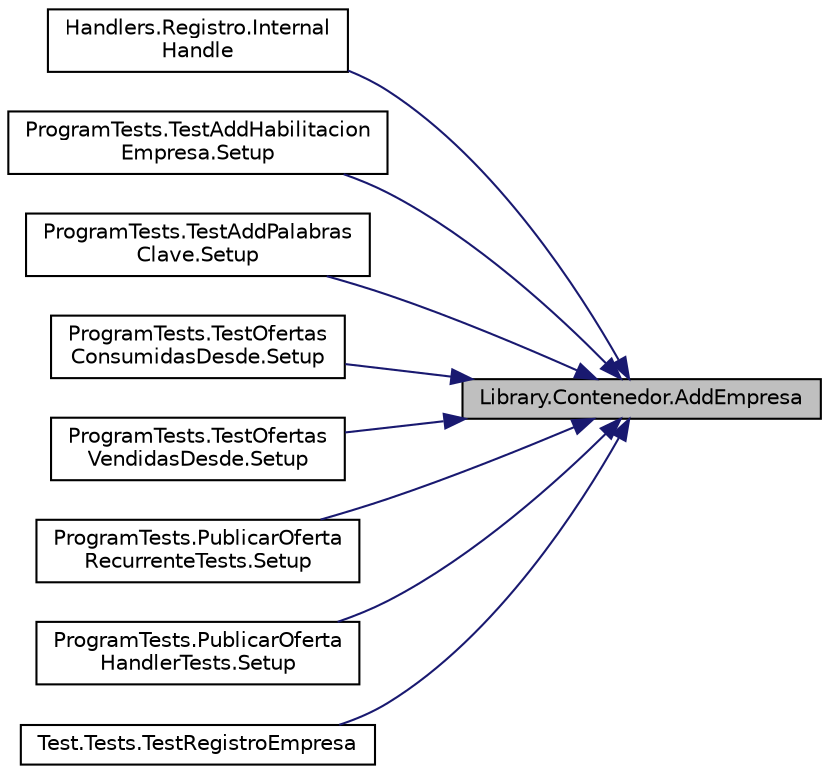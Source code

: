 digraph "Library.Contenedor.AddEmpresa"
{
 // INTERACTIVE_SVG=YES
 // LATEX_PDF_SIZE
  edge [fontname="Helvetica",fontsize="10",labelfontname="Helvetica",labelfontsize="10"];
  node [fontname="Helvetica",fontsize="10",shape=record];
  rankdir="RL";
  Node1 [label="Library.Contenedor.AddEmpresa",height=0.2,width=0.4,color="black", fillcolor="grey75", style="filled", fontcolor="black",tooltip="Agrega una empresa al diccioanrio de empresas."];
  Node1 -> Node2 [dir="back",color="midnightblue",fontsize="10",style="solid",fontname="Helvetica"];
  Node2 [label="Handlers.Registro.Internal\lHandle",height=0.2,width=0.4,color="black", fillcolor="white", style="filled",URL="$classHandlers_1_1Registro.html#a4fd7f856f6aa93b7daf36b15ac826800",tooltip="Procesa el comando \"/registro\", en el caso de que el usuario se encuentre en la lista de invitados...."];
  Node1 -> Node3 [dir="back",color="midnightblue",fontsize="10",style="solid",fontname="Helvetica"];
  Node3 [label="ProgramTests.TestAddHabilitacion\lEmpresa.Setup",height=0.2,width=0.4,color="black", fillcolor="white", style="filled",URL="$classProgramTests_1_1TestAddHabilitacionEmpresa.html#ad7d204586b4c2dd00f747fb0ef70ece5",tooltip="Crea una instancia de rubro, emprendedor, dos empresas, clasificación y dos ofertas para la búsqueda...."];
  Node1 -> Node4 [dir="back",color="midnightblue",fontsize="10",style="solid",fontname="Helvetica"];
  Node4 [label="ProgramTests.TestAddPalabras\lClave.Setup",height=0.2,width=0.4,color="black", fillcolor="white", style="filled",URL="$classProgramTests_1_1TestAddPalabrasClave.html#a32e9aa6619b251685c45d329173e85ea",tooltip="Crea una instancia de rubro, emprendedor, dos empresas, clasificación y dos ofertas para la búsqueda...."];
  Node1 -> Node5 [dir="back",color="midnightblue",fontsize="10",style="solid",fontname="Helvetica"];
  Node5 [label="ProgramTests.TestOfertas\lConsumidasDesde.Setup",height=0.2,width=0.4,color="black", fillcolor="white", style="filled",URL="$classProgramTests_1_1TestOfertasConsumidasDesde.html#aaff290ad2dcfbff856cd0468d0a42caa",tooltip="Crea una Empresa y un emprendedor (Asi como un rubro). Luego se crea la oferta de la empresa Luego se..."];
  Node1 -> Node6 [dir="back",color="midnightblue",fontsize="10",style="solid",fontname="Helvetica"];
  Node6 [label="ProgramTests.TestOfertas\lVendidasDesde.Setup",height=0.2,width=0.4,color="black", fillcolor="white", style="filled",URL="$classProgramTests_1_1TestOfertasVendidasDesde.html#a684bded4cd2ca3caffc53194202c02b0",tooltip="Crea una Empresa y un emprendedor (Asi como un rubro). Luego se crea la oferta de la empresa Luego se..."];
  Node1 -> Node7 [dir="back",color="midnightblue",fontsize="10",style="solid",fontname="Helvetica"];
  Node7 [label="ProgramTests.PublicarOferta\lRecurrenteTests.Setup",height=0.2,width=0.4,color="black", fillcolor="white", style="filled",URL="$classProgramTests_1_1PublicarOfertaRecurrenteTests.html#ae26d8d50242f910f8c577f1c214577cf",tooltip="Crea una instancia de clasificacion, de rubro, de contenedor, el handler a utilizar,..."];
  Node1 -> Node8 [dir="back",color="midnightblue",fontsize="10",style="solid",fontname="Helvetica"];
  Node8 [label="ProgramTests.PublicarOferta\lHandlerTests.Setup",height=0.2,width=0.4,color="black", fillcolor="white", style="filled",URL="$classProgramTests_1_1PublicarOfertaHandlerTests.html#a26925d20dbcf3ed61a031f5f7db630f6",tooltip="Crea una instancia de clasificacion, de rubro, de contenedor, el handler a utilizar,..."];
  Node1 -> Node9 [dir="back",color="midnightblue",fontsize="10",style="solid",fontname="Helvetica"];
  Node9 [label="Test.Tests.TestRegistroEmpresa",height=0.2,width=0.4,color="black", fillcolor="white", style="filled",URL="$classTest_1_1Tests.html#ab7c8a7fce23a25f18126f2723496fdd0",tooltip="Prueba que las empresas accedan a su registro de materiales entregados en un perido de tiempo determi..."];
}
